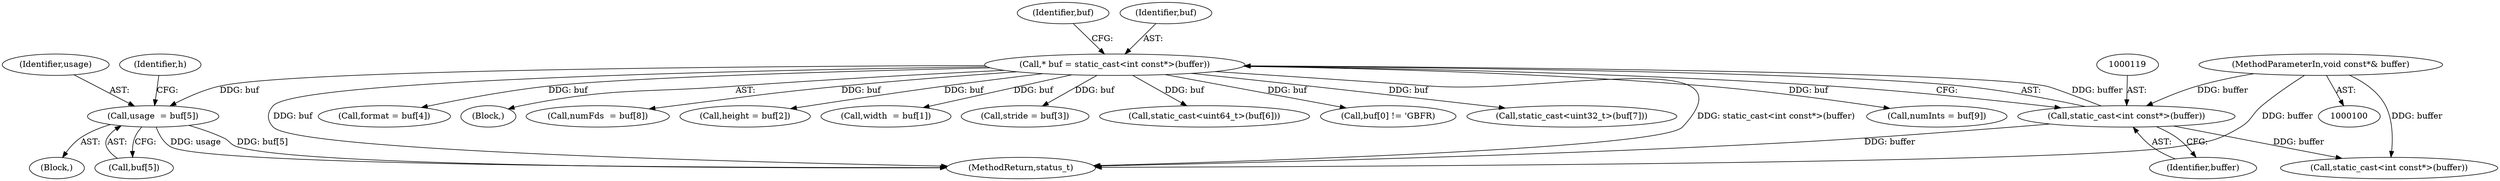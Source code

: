 digraph "0_Android_38803268570f90e97452cd9a30ac831661829091@array" {
"1000195" [label="(Call,usage  = buf[5])"];
"1000116" [label="(Call,* buf = static_cast<int const*>(buffer))"];
"1000118" [label="(Call,static_cast<int const*>(buffer))"];
"1000101" [label="(MethodParameterIn,void const*& buffer)"];
"1000136" [label="(Call,numInts = buf[9])"];
"1000174" [label="(Block,)"];
"1000120" [label="(Identifier,buffer)"];
"1000197" [label="(Call,buf[5])"];
"1000190" [label="(Call,format = buf[4])"];
"1000105" [label="(Block,)"];
"1000130" [label="(Call,numFds  = buf[8])"];
"1000202" [label="(Identifier,h)"];
"1000180" [label="(Call,height = buf[2])"];
"1000175" [label="(Call,width  = buf[1])"];
"1000116" [label="(Call,* buf = static_cast<int const*>(buffer))"];
"1000185" [label="(Call,stride = buf[3])"];
"1000101" [label="(MethodParameterIn,void const*& buffer)"];
"1000305" [label="(Call,static_cast<int const*>(buffer))"];
"1000251" [label="(Call,static_cast<uint64_t>(buf[6]))"];
"1000195" [label="(Call,usage  = buf[5])"];
"1000124" [label="(Identifier,buf)"];
"1000117" [label="(Identifier,buf)"];
"1000122" [label="(Call,buf[0] != 'GBFR)"];
"1000320" [label="(MethodReturn,status_t)"];
"1000259" [label="(Call,static_cast<uint32_t>(buf[7]))"];
"1000118" [label="(Call,static_cast<int const*>(buffer))"];
"1000196" [label="(Identifier,usage)"];
"1000195" -> "1000174"  [label="AST: "];
"1000195" -> "1000197"  [label="CFG: "];
"1000196" -> "1000195"  [label="AST: "];
"1000197" -> "1000195"  [label="AST: "];
"1000202" -> "1000195"  [label="CFG: "];
"1000195" -> "1000320"  [label="DDG: buf[5]"];
"1000195" -> "1000320"  [label="DDG: usage"];
"1000116" -> "1000195"  [label="DDG: buf"];
"1000116" -> "1000105"  [label="AST: "];
"1000116" -> "1000118"  [label="CFG: "];
"1000117" -> "1000116"  [label="AST: "];
"1000118" -> "1000116"  [label="AST: "];
"1000124" -> "1000116"  [label="CFG: "];
"1000116" -> "1000320"  [label="DDG: buf"];
"1000116" -> "1000320"  [label="DDG: static_cast<int const*>(buffer)"];
"1000118" -> "1000116"  [label="DDG: buffer"];
"1000116" -> "1000122"  [label="DDG: buf"];
"1000116" -> "1000130"  [label="DDG: buf"];
"1000116" -> "1000136"  [label="DDG: buf"];
"1000116" -> "1000175"  [label="DDG: buf"];
"1000116" -> "1000180"  [label="DDG: buf"];
"1000116" -> "1000185"  [label="DDG: buf"];
"1000116" -> "1000190"  [label="DDG: buf"];
"1000116" -> "1000251"  [label="DDG: buf"];
"1000116" -> "1000259"  [label="DDG: buf"];
"1000118" -> "1000120"  [label="CFG: "];
"1000119" -> "1000118"  [label="AST: "];
"1000120" -> "1000118"  [label="AST: "];
"1000118" -> "1000320"  [label="DDG: buffer"];
"1000101" -> "1000118"  [label="DDG: buffer"];
"1000118" -> "1000305"  [label="DDG: buffer"];
"1000101" -> "1000100"  [label="AST: "];
"1000101" -> "1000320"  [label="DDG: buffer"];
"1000101" -> "1000305"  [label="DDG: buffer"];
}
